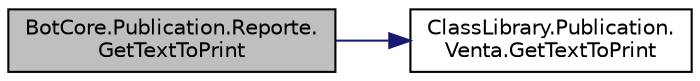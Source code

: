 digraph "BotCore.Publication.Reporte.GetTextToPrint"
{
 // INTERACTIVE_SVG=YES
 // LATEX_PDF_SIZE
  edge [fontname="Helvetica",fontsize="10",labelfontname="Helvetica",labelfontsize="10"];
  node [fontname="Helvetica",fontsize="10",shape=record];
  rankdir="LR";
  Node1 [label="BotCore.Publication.Reporte.\lGetTextToPrint",height=0.2,width=0.4,color="black", fillcolor="grey75", style="filled", fontcolor="black",tooltip="Implementacion de ."];
  Node1 -> Node2 [color="midnightblue",fontsize="10",style="solid",fontname="Helvetica"];
  Node2 [label="ClassLibrary.Publication.\lVenta.GetTextToPrint",height=0.2,width=0.4,color="black", fillcolor="white", style="filled",URL="$classClassLibrary_1_1Publication_1_1Venta.html#a57d44eeacbcc53c9fa3a5e6bdf02822d",tooltip="Implementacion del tipo ."];
}
